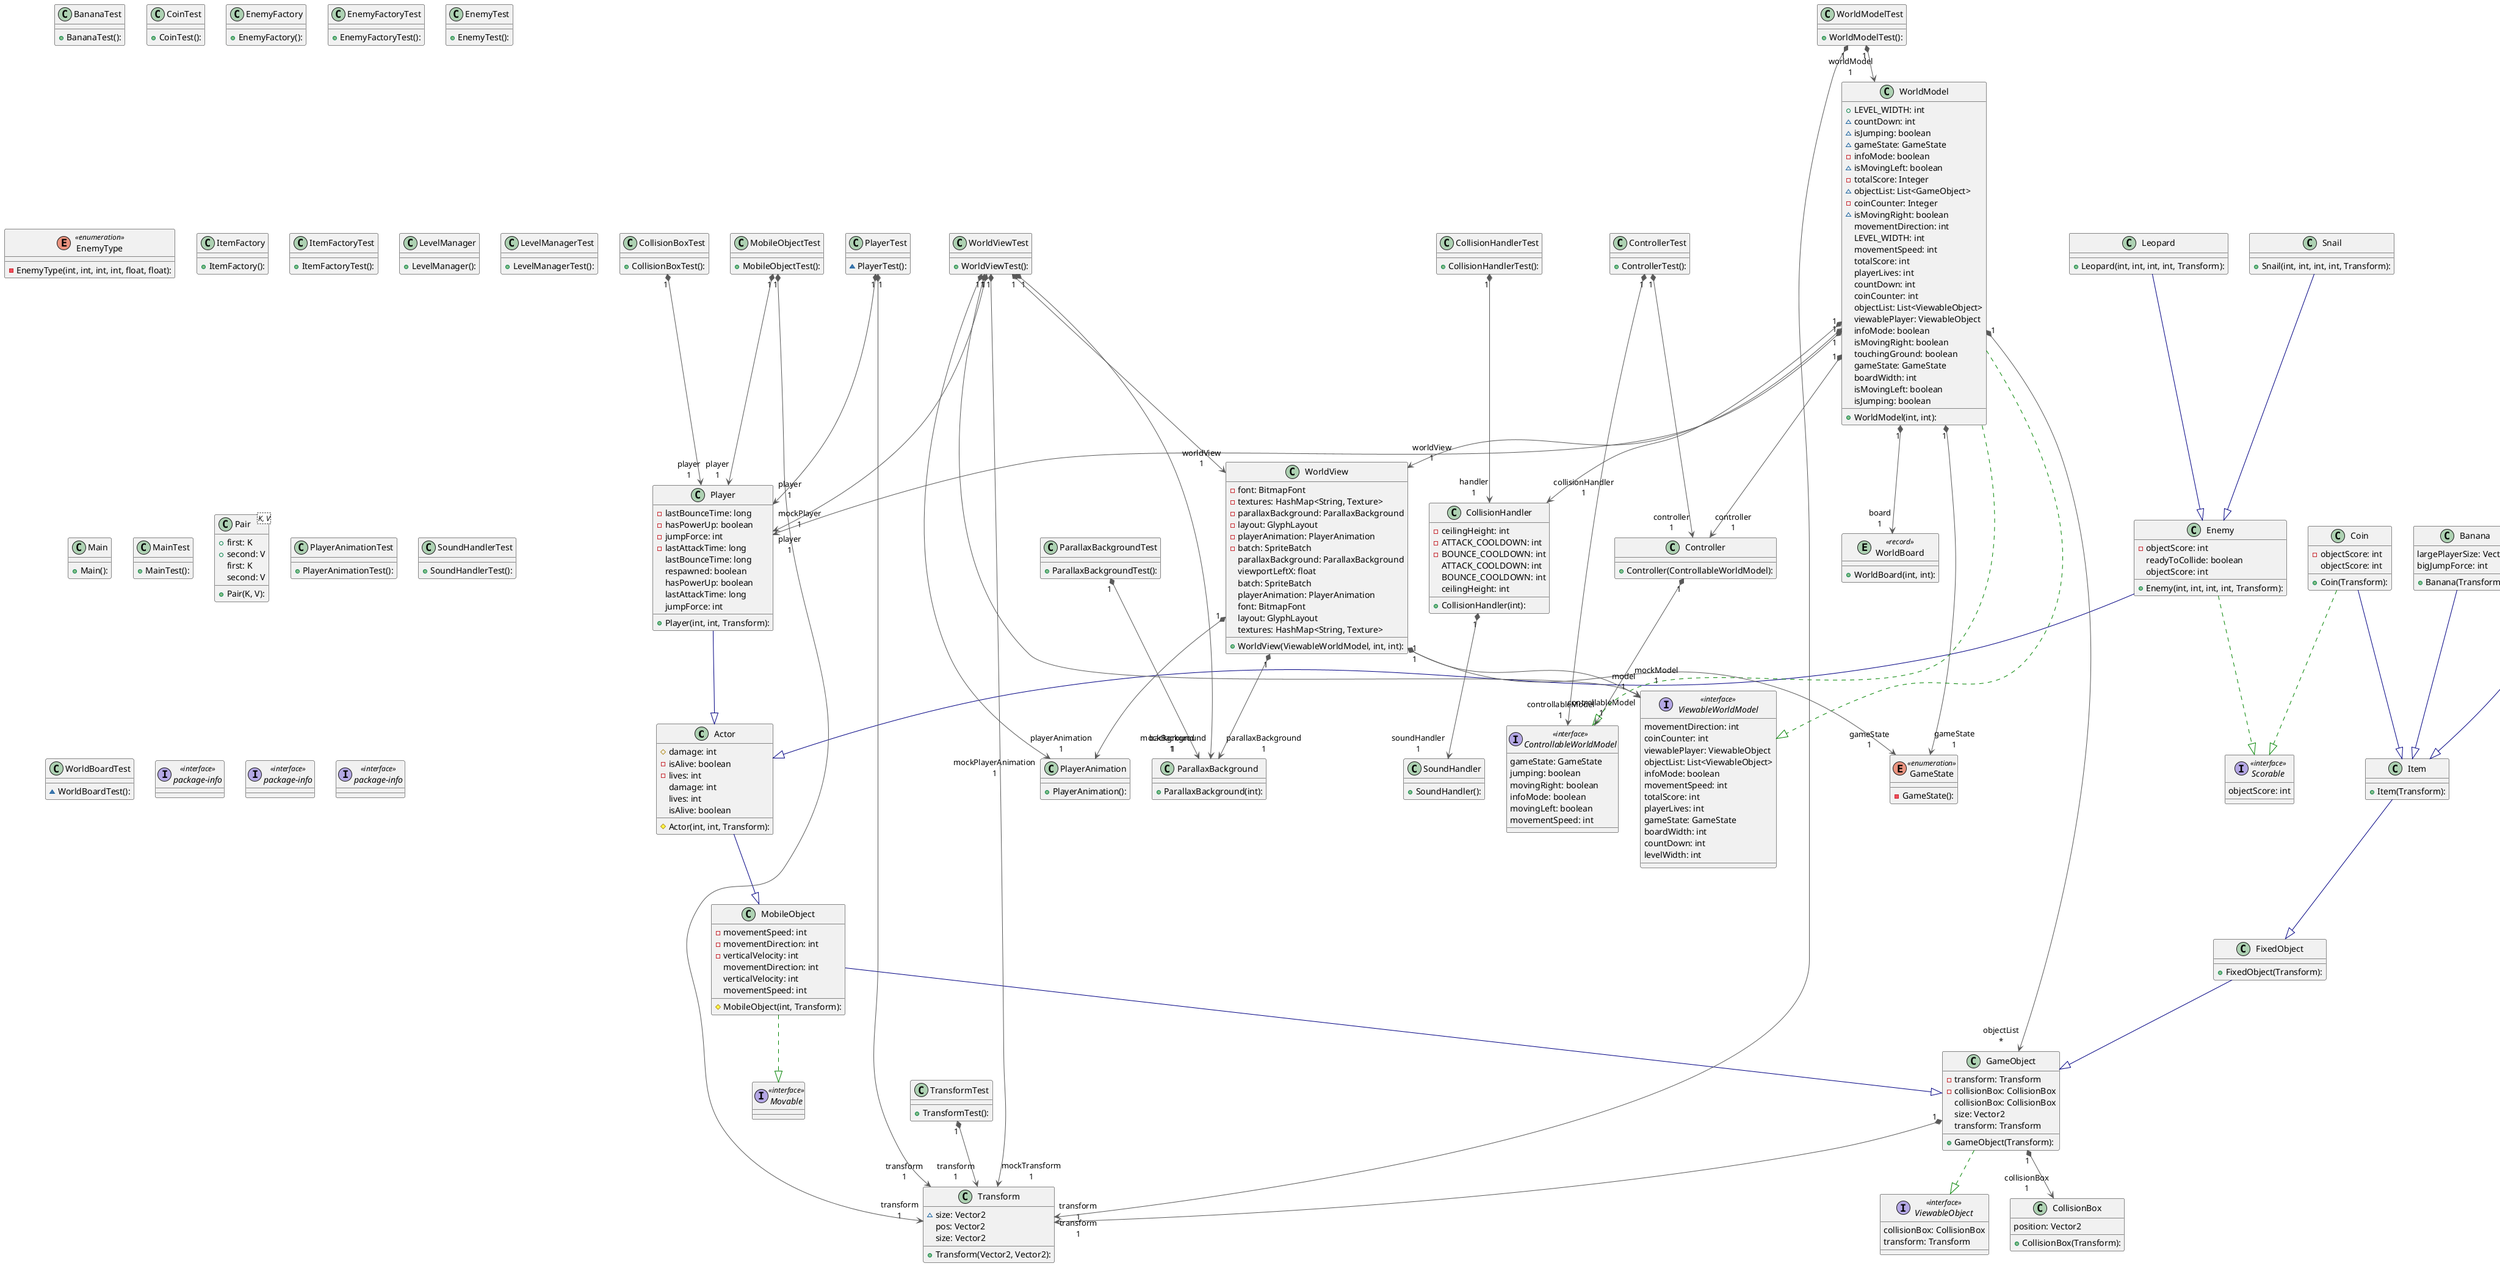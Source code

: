 @startuml

class Actor {
  # Actor(int, int, Transform): 
  # damage: int
  - isAlive: boolean
  - lives: int
   damage: int
   lives: int
   isAlive: boolean
}
class Banana {
  + Banana(Transform): 
   largePlayerSize: Vector2
   bigJumpForce: int
}
class BananaTest {
  + BananaTest(): 
}
class Coin {
  + Coin(Transform): 
  - objectScore: int
   objectScore: int
}
class CoinTest {
  + CoinTest(): 
}
class CollisionBox {
  + CollisionBox(Transform): 
   position: Vector2
}
class CollisionBoxTest {
  + CollisionBoxTest(): 
}
class CollisionHandler {
  + CollisionHandler(int): 
  - ceilingHeight: int
  - ATTACK_COOLDOWN: int
  - BOUNCE_COOLDOWN: int
   ATTACK_COOLDOWN: int
   BOUNCE_COOLDOWN: int
   ceilingHeight: int
}
class CollisionHandlerTest {
  + CollisionHandlerTest(): 
}
interface ControllableWorldModel << interface >> {
   gameState: GameState
   jumping: boolean
   movingRight: boolean
   infoMode: boolean
   movingLeft: boolean
   movementSpeed: int
}
class Controller {
  + Controller(ControllableWorldModel): 
}
class ControllerTest {
  + ControllerTest(): 
}
class Enemy {
  + Enemy(int, int, int, int, Transform): 
  - objectScore: int
   readyToCollide: boolean
   objectScore: int
}
class EnemyFactory {
  + EnemyFactory(): 
}
class EnemyFactoryTest {
  + EnemyFactoryTest(): 
}
class EnemyTest {
  + EnemyTest(): 
}
enum EnemyType << enumeration >> {
  - EnemyType(int, int, int, int, float, float): 
}
class FixedObject {
  + FixedObject(Transform): 
}
class GameObject {
  + GameObject(Transform): 
  - transform: Transform
  - collisionBox: CollisionBox
   collisionBox: CollisionBox
   size: Vector2
   transform: Transform
}
enum GameState << enumeration >> {
  - GameState(): 
}
class Item {
  + Item(Transform): 
}
class ItemFactory {
  + ItemFactory(): 
}
class ItemFactoryTest {
  + ItemFactoryTest(): 
}
class Leopard {
  + Leopard(int, int, int, int, Transform): 
}
class LevelManager {
  + LevelManager(): 
}
class LevelManagerTest {
  + LevelManagerTest(): 
}
class Main {
  + Main(): 
}
class MainTest {
  + MainTest(): 
}
class MobileObject {
  # MobileObject(int, Transform): 
  - movementSpeed: int
  - movementDirection: int
  - verticalVelocity: int
   movementDirection: int
   verticalVelocity: int
   movementSpeed: int
}
class MobileObjectTest {
  + MobileObjectTest(): 
}
interface Movable << interface >>
class Pair<K, V> {
  + Pair(K, V): 
  + first: K
  + second: V
   first: K
   second: V
}
class ParallaxBackground {
  + ParallaxBackground(int): 
}
class ParallaxBackgroundTest {
  + ParallaxBackgroundTest(): 
}
class Player {
  + Player(int, int, Transform): 
  - lastBounceTime: long
  - hasPowerUp: boolean
  - jumpForce: int
  - lastAttackTime: long
   lastBounceTime: long
   respawned: boolean
   hasPowerUp: boolean
   lastAttackTime: long
   jumpForce: int
}
class PlayerAnimation {
  + PlayerAnimation(): 
}
class PlayerAnimationTest {
  + PlayerAnimationTest(): 
}
class PlayerTest {
  ~ PlayerTest(): 
}
interface Scorable << interface >> {
   objectScore: int
}
class Snail {
  + Snail(int, int, int, int, Transform): 
}
class SoundHandler {
  + SoundHandler(): 
}
class SoundHandlerTest {
  + SoundHandlerTest(): 
}
class Star {
  + Star(Transform): 
}
class Transform {
  + Transform(Vector2, Vector2): 
  ~ size: Vector2
   pos: Vector2
   size: Vector2
}
class TransformTest {
  + TransformTest(): 
}
interface ViewableObject << interface >> {
   collisionBox: CollisionBox
   transform: Transform
}
interface ViewableWorldModel << interface >> {
   movementDirection: int
   coinCounter: int
   viewablePlayer: ViewableObject
   objectList: List<ViewableObject>
   infoMode: boolean
   movementSpeed: int
   totalScore: int
   playerLives: int
   gameState: GameState
   boardWidth: int
   countDown: int
   levelWidth: int
}
entity WorldBoard << record >> {
  + WorldBoard(int, int): 
}
class WorldBoardTest {
  ~ WorldBoardTest(): 
}
class WorldModel {
  + WorldModel(int, int): 
  + LEVEL_WIDTH: int
  ~ countDown: int
  ~ isJumping: boolean
  ~ gameState: GameState
  - infoMode: boolean
  ~ isMovingLeft: boolean
  - totalScore: Integer
  ~ objectList: List<GameObject>
  - coinCounter: Integer
  ~ isMovingRight: boolean
   movementDirection: int
   LEVEL_WIDTH: int
   movementSpeed: int
   totalScore: int
   playerLives: int
   countDown: int
   coinCounter: int
   objectList: List<ViewableObject>
   viewablePlayer: ViewableObject
   infoMode: boolean
   isMovingRight: boolean
   touchingGround: boolean
   gameState: GameState
   boardWidth: int
   isMovingLeft: boolean
   isJumping: boolean
}
class WorldModelTest {
  + WorldModelTest(): 
}
class WorldView {
  + WorldView(ViewableWorldModel, int, int): 
  - font: BitmapFont
  - textures: HashMap<String, Texture>
  - parallaxBackground: ParallaxBackground
  - layout: GlyphLayout
  - playerAnimation: PlayerAnimation
  - batch: SpriteBatch
   parallaxBackground: ParallaxBackground
   viewportLeftX: float
   batch: SpriteBatch
   playerAnimation: PlayerAnimation
   font: BitmapFont
   layout: GlyphLayout
   textures: HashMap<String, Texture>
}
class WorldViewTest {
  + WorldViewTest(): 
}
interface node26 as "package-info" << interface >>
interface node33 as "package-info" << interface >>
interface node43 as "package-info" << interface >>

Actor                   -[#000082,plain]-^  MobileObject           
Banana                  -[#000082,plain]-^  Item                   
Coin                    -[#000082,plain]-^  Item                   
Coin                    -[#008200,dashed]-^  Scorable               
CollisionBoxTest       "1" *-[#595959,plain]-> "player\n1" Player                 
CollisionHandler       "1" *-[#595959,plain]-> "soundHandler\n1" SoundHandler           
CollisionHandlerTest   "1" *-[#595959,plain]-> "handler\n1" CollisionHandler       
Controller             "1" *-[#595959,plain]-> "controllableModel\n1" ControllableWorldModel 
ControllerTest         "1" *-[#595959,plain]-> "controllableModel\n1" ControllableWorldModel 
ControllerTest         "1" *-[#595959,plain]-> "controller\n1" Controller             
Enemy                   -[#000082,plain]-^  Actor                  
Enemy                   -[#008200,dashed]-^  Scorable               
FixedObject             -[#000082,plain]-^  GameObject             
GameObject             "1" *-[#595959,plain]-> "collisionBox\n1" CollisionBox           
GameObject             "1" *-[#595959,plain]-> "transform\n1" Transform              
GameObject              -[#008200,dashed]-^  ViewableObject         
Item                    -[#000082,plain]-^  FixedObject            
Leopard                 -[#000082,plain]-^  Enemy                  
MobileObject            -[#000082,plain]-^  GameObject             
MobileObject            -[#008200,dashed]-^  Movable                
MobileObjectTest       "1" *-[#595959,plain]-> "player\n1" Player                 
MobileObjectTest       "1" *-[#595959,plain]-> "transform\n1" Transform              
ParallaxBackgroundTest "1" *-[#595959,plain]-> "background\n1" ParallaxBackground     
Player                  -[#000082,plain]-^  Actor                  
PlayerTest             "1" *-[#595959,plain]-> "player\n1" Player                 
PlayerTest             "1" *-[#595959,plain]-> "transform\n1" Transform              
Snail                   -[#000082,plain]-^  Enemy                  
Star                    -[#000082,plain]-^  Item                   
TransformTest          "1" *-[#595959,plain]-> "transform\n1" Transform              
WorldModel             "1" *-[#595959,plain]-> "collisionHandler\n1" CollisionHandler       
WorldModel              -[#008200,dashed]-^  ControllableWorldModel 
WorldModel             "1" *-[#595959,plain]-> "controller\n1" Controller             
WorldModel             "1" *-[#595959,plain]-> "objectList\n*" GameObject             
WorldModel             "1" *-[#595959,plain]-> "gameState\n1" GameState              
WorldModel             "1" *-[#595959,plain]-> "player\n1" Player                 
WorldModel              -[#008200,dashed]-^  ViewableWorldModel     
WorldModel             "1" *-[#595959,plain]-> "board\n1" WorldBoard             
WorldModel             "1" *-[#595959,plain]-> "worldView\n1" WorldView              
WorldModelTest         "1" *-[#595959,plain]-> "transform\n1" Transform              
WorldModelTest         "1" *-[#595959,plain]-> "worldModel\n1" WorldModel             
WorldView              "1" *-[#595959,plain]-> "gameState\n1" GameState              
WorldView              "1" *-[#595959,plain]-> "parallaxBackground\n1" ParallaxBackground     
WorldView              "1" *-[#595959,plain]-> "playerAnimation\n1" PlayerAnimation        
WorldView              "1" *-[#595959,plain]-> "model\n1" ViewableWorldModel     
WorldViewTest          "1" *-[#595959,plain]-> "mockBackground\n1" ParallaxBackground     
WorldViewTest          "1" *-[#595959,plain]-> "mockPlayer\n1" Player                 
WorldViewTest          "1" *-[#595959,plain]-> "mockPlayerAnimation\n1" PlayerAnimation        
WorldViewTest          "1" *-[#595959,plain]-> "mockTransform\n1" Transform              
WorldViewTest          "1" *-[#595959,plain]-> "mockModel\n1" ViewableWorldModel     
WorldViewTest          "1" *-[#595959,plain]-> "worldView\n1" WorldView              
@enduml
